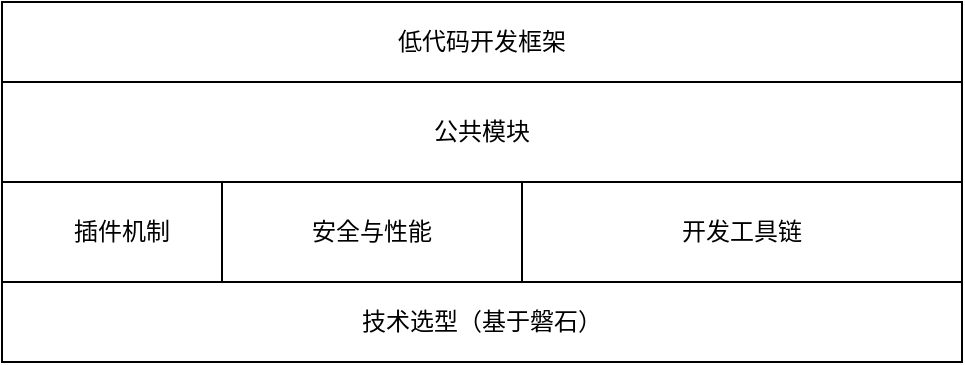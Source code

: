 <mxfile version="24.4.9" type="github">
  <diagram name="第 1 页" id="gqDG2Gp0E2L2Fy4fAPNA">
    <mxGraphModel dx="564" dy="262" grid="1" gridSize="10" guides="1" tooltips="1" connect="1" arrows="1" fold="1" page="1" pageScale="1" pageWidth="827" pageHeight="1169" math="0" shadow="0">
      <root>
        <mxCell id="0" />
        <mxCell id="1" parent="0" />
        <mxCell id="SDCCGMHogAq6qsjDlVBH-2" value="技术选型（基于磐石）" style="rounded=0;whiteSpace=wrap;html=1;" vertex="1" parent="1">
          <mxGeometry x="120" y="560" width="480" height="40" as="geometry" />
        </mxCell>
        <mxCell id="SDCCGMHogAq6qsjDlVBH-4" value="插件机制" style="rounded=0;whiteSpace=wrap;html=1;" vertex="1" parent="1">
          <mxGeometry x="120" y="510" width="120" height="50" as="geometry" />
        </mxCell>
        <mxCell id="SDCCGMHogAq6qsjDlVBH-6" value="低代码开发框架" style="rounded=0;whiteSpace=wrap;html=1;" vertex="1" parent="1">
          <mxGeometry x="120" y="420" width="480" height="40" as="geometry" />
        </mxCell>
        <mxCell id="SDCCGMHogAq6qsjDlVBH-7" value="安全与性能" style="rounded=0;whiteSpace=wrap;html=1;" vertex="1" parent="1">
          <mxGeometry x="230" y="510" width="150" height="50" as="geometry" />
        </mxCell>
        <mxCell id="SDCCGMHogAq6qsjDlVBH-9" value="公共模块" style="rounded=0;whiteSpace=wrap;html=1;" vertex="1" parent="1">
          <mxGeometry x="120" y="460" width="480" height="50" as="geometry" />
        </mxCell>
        <mxCell id="SDCCGMHogAq6qsjDlVBH-10" value="开发工具链" style="rounded=0;whiteSpace=wrap;html=1;" vertex="1" parent="1">
          <mxGeometry x="380" y="510" width="220" height="50" as="geometry" />
        </mxCell>
      </root>
    </mxGraphModel>
  </diagram>
</mxfile>
